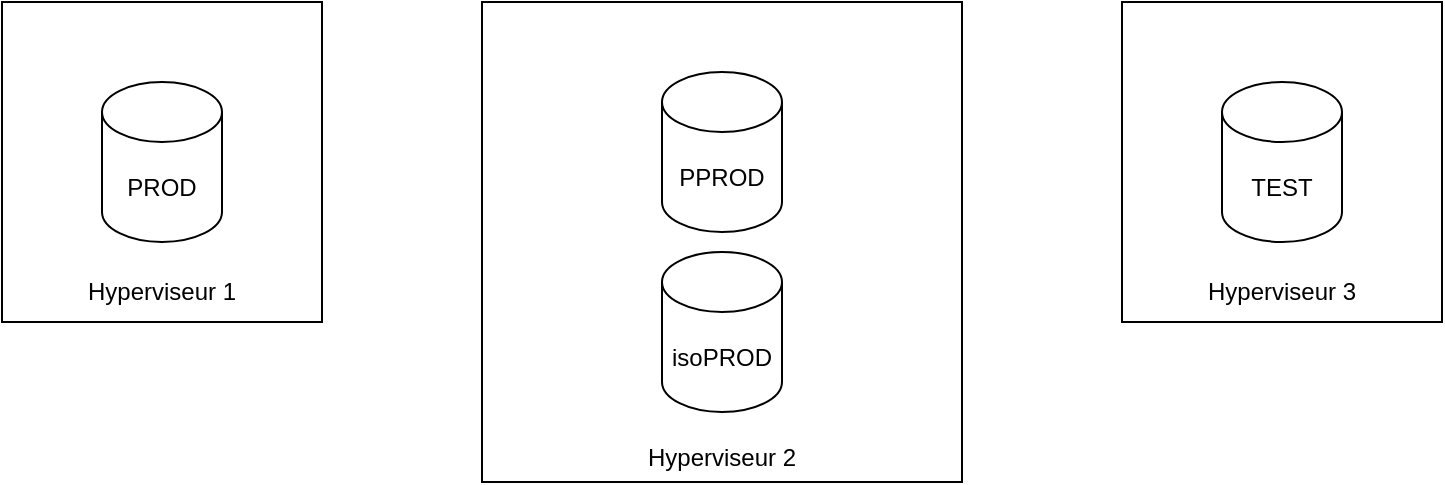 <mxfile version="20.3.7" type="github">
  <diagram id="HjvhdA-7fz5RseLLQ_8C" name="Page-1">
    <mxGraphModel dx="1038" dy="547" grid="1" gridSize="10" guides="1" tooltips="1" connect="1" arrows="1" fold="1" page="1" pageScale="1" pageWidth="827" pageHeight="1169" math="0" shadow="0">
      <root>
        <mxCell id="0" />
        <mxCell id="1" parent="0" />
        <mxCell id="h526tNBvWRF07IJGmsLl-7" value="&lt;br&gt;&lt;br&gt;&lt;br&gt;&lt;br&gt;&lt;br&gt;&lt;br&gt;&lt;br&gt;&lt;br&gt;&lt;br&gt;&lt;br&gt;&lt;br&gt;&lt;br&gt;&lt;br&gt;&lt;br&gt;&lt;br&gt;Hyperviseur 2" style="whiteSpace=wrap;html=1;aspect=fixed;" vertex="1" parent="1">
          <mxGeometry x="280" y="200" width="240" height="240" as="geometry" />
        </mxCell>
        <mxCell id="h526tNBvWRF07IJGmsLl-6" value="&lt;br&gt;&lt;br&gt;&lt;br&gt;&lt;br&gt;&lt;br&gt;&lt;br&gt;&lt;br&gt;&lt;br&gt;&lt;br&gt;Hyperviseur 3" style="whiteSpace=wrap;html=1;aspect=fixed;" vertex="1" parent="1">
          <mxGeometry x="600" y="200" width="160" height="160" as="geometry" />
        </mxCell>
        <mxCell id="h526tNBvWRF07IJGmsLl-2" value="TEST" style="shape=cylinder3;whiteSpace=wrap;html=1;boundedLbl=1;backgroundOutline=1;size=15;" vertex="1" parent="1">
          <mxGeometry x="650" y="240" width="60" height="80" as="geometry" />
        </mxCell>
        <mxCell id="h526tNBvWRF07IJGmsLl-3" value="PPROD" style="shape=cylinder3;whiteSpace=wrap;html=1;boundedLbl=1;backgroundOutline=1;size=15;" vertex="1" parent="1">
          <mxGeometry x="370" y="235" width="60" height="80" as="geometry" />
        </mxCell>
        <mxCell id="h526tNBvWRF07IJGmsLl-5" value="isoPROD" style="shape=cylinder3;whiteSpace=wrap;html=1;boundedLbl=1;backgroundOutline=1;size=15;" vertex="1" parent="1">
          <mxGeometry x="370" y="325" width="60" height="80" as="geometry" />
        </mxCell>
        <mxCell id="h526tNBvWRF07IJGmsLl-8" value="&lt;br&gt;&lt;br&gt;&lt;br&gt;&lt;br&gt;&lt;br&gt;&lt;br&gt;&lt;br&gt;&lt;br&gt;&lt;br&gt;Hyperviseur 1" style="whiteSpace=wrap;html=1;aspect=fixed;" vertex="1" parent="1">
          <mxGeometry x="40" y="200" width="160" height="160" as="geometry" />
        </mxCell>
        <mxCell id="h526tNBvWRF07IJGmsLl-9" value="PROD" style="shape=cylinder3;whiteSpace=wrap;html=1;boundedLbl=1;backgroundOutline=1;size=15;" vertex="1" parent="1">
          <mxGeometry x="90" y="240" width="60" height="80" as="geometry" />
        </mxCell>
      </root>
    </mxGraphModel>
  </diagram>
</mxfile>
